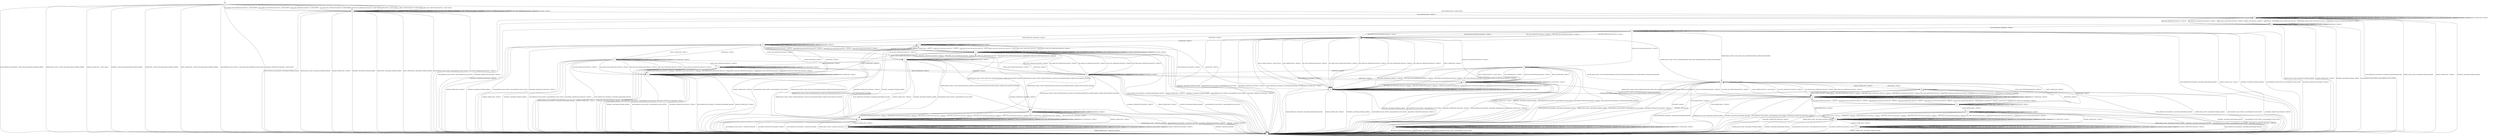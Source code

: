 digraph g {

	s0 [shape="circle" label="s0"];
	s1 [shape="circle" label="s1"];
	s2 [shape="circle" label="s2"];
	s3 [shape="circle" label="s3"];
	s4 [shape="circle" label="s4"];
	s5 [shape="circle" label="s5"];
	s6 [shape="circle" label="s6"];
	s7 [shape="circle" label="s7"];
	s8 [shape="circle" label="s8"];
	s9 [shape="circle" label="s9"];
	s10 [shape="circle" label="s10"];
	s11 [shape="circle" label="s11"];
	s12 [shape="circle" label="s12"];
	s13 [shape="circle" label="s13"];
	s14 [shape="circle" label="s14"];
	s15 [shape="circle" label="s15"];
	s16 [shape="circle" label="s16"];
	s17 [shape="circle" label="s17"];
	s18 [shape="circle" label="s18"];
	s19 [shape="circle" label="s19"];
	s20 [shape="circle" label="s20"];
	s21 [shape="circle" label="s21"];
	s22 [shape="circle" label="s22"];
	s23 [shape="circle" label="s23"];
	s24 [shape="circle" label="s24"];
	s25 [shape="circle" label="s25"];
	s26 [shape="circle" label="s26"];
	s27 [shape="circle" label="s27"];
	s28 [shape="circle" label="s28"];
	s0 -> s2 [label="HELLO_VERIFY_REQUEST / CLIENT_HELLO+"];
	s0 -> s3 [label="ECDH_SERVER_HELLO / CLIENT_HELLO"];
	s0 -> s1 [label="ECDH_SERVER_KEY_EXCHANGE / CLIENT_HELLO|Alert(FATAL,INTERNAL_ERROR)"];
	s0 -> s2 [label="RSA_SIGN_CERTIFICATE_REQUEST / CLIENT_HELLO"];
	s0 -> s2 [label="RSA_FIXED_ECDH_CERTIFICATE_REQUEST / CLIENT_HELLO"];
	s0 -> s2 [label="RSA_FIXED_DH_CERTIFICATE_REQUEST / CLIENT_HELLO"];
	s0 -> s2 [label="DSS_SIGN_CERTIFICATE_REQUEST / CLIENT_HELLO"];
	s0 -> s2 [label="DSS_FIXED_DH_CERTIFICATE_REQUEST / CLIENT_HELLO"];
	s0 -> s2 [label="ECDSA_SIGN_CERTIFICATE_REQUEST / CLIENT_HELLO"];
	s0 -> s1 [label="SERVER_HELLO_DONE / CLIENT_HELLO|Alert(FATAL,INTERNAL_ERROR)"];
	s0 -> s1 [label="CHANGE_CIPHER_SPEC / CLIENT_HELLO"];
	s0 -> s1 [label="FINISHED / CLIENT_HELLO|Alert(FATAL,INTERNAL_ERROR)"];
	s0 -> s2 [label="APPLICATION / CLIENT_HELLO"];
	s0 -> s1 [label="CERTIFICATE / CLIENT_HELLO|Alert(FATAL,INTERNAL_ERROR)"];
	s0 -> s1 [label="EMPTY_CERTIFICATE / CLIENT_HELLO|Alert(FATAL,INTERNAL_ERROR)"];
	s0 -> s1 [label="Alert(WARNING,CLOSE_NOTIFY) / CLIENT_HELLO|Alert(WARNING,CLOSE_NOTIFY)"];
	s0 -> s1 [label="Alert(FATAL,UNEXPECTED_MESSAGE) / CLIENT_HELLO"];
	s1 -> s1 [label="HELLO_VERIFY_REQUEST / TIMEOUT"];
	s1 -> s1 [label="ECDH_SERVER_HELLO / TIMEOUT"];
	s1 -> s1 [label="ECDH_SERVER_KEY_EXCHANGE / TIMEOUT"];
	s1 -> s1 [label="RSA_SIGN_CERTIFICATE_REQUEST / TIMEOUT"];
	s1 -> s1 [label="RSA_FIXED_ECDH_CERTIFICATE_REQUEST / TIMEOUT"];
	s1 -> s1 [label="RSA_FIXED_DH_CERTIFICATE_REQUEST / TIMEOUT"];
	s1 -> s1 [label="DSS_SIGN_CERTIFICATE_REQUEST / TIMEOUT"];
	s1 -> s1 [label="DSS_FIXED_DH_CERTIFICATE_REQUEST / TIMEOUT"];
	s1 -> s1 [label="ECDSA_SIGN_CERTIFICATE_REQUEST / TIMEOUT"];
	s1 -> s1 [label="SERVER_HELLO_DONE / TIMEOUT"];
	s1 -> s1 [label="CHANGE_CIPHER_SPEC / TIMEOUT"];
	s1 -> s1 [label="FINISHED / TIMEOUT"];
	s1 -> s1 [label="APPLICATION / TIMEOUT"];
	s1 -> s1 [label="CERTIFICATE / TIMEOUT"];
	s1 -> s1 [label="EMPTY_CERTIFICATE / TIMEOUT"];
	s1 -> s1 [label="Alert(WARNING,CLOSE_NOTIFY) / TIMEOUT"];
	s1 -> s1 [label="Alert(FATAL,UNEXPECTED_MESSAGE) / TIMEOUT"];
	s2 -> s2 [label="HELLO_VERIFY_REQUEST / CLIENT_HELLO"];
	s2 -> s3 [label="ECDH_SERVER_HELLO / TIMEOUT"];
	s2 -> s1 [label="ECDH_SERVER_KEY_EXCHANGE / Alert(FATAL,INTERNAL_ERROR)"];
	s2 -> s2 [label="RSA_SIGN_CERTIFICATE_REQUEST / TIMEOUT"];
	s2 -> s2 [label="RSA_FIXED_ECDH_CERTIFICATE_REQUEST / TIMEOUT"];
	s2 -> s2 [label="RSA_FIXED_DH_CERTIFICATE_REQUEST / TIMEOUT"];
	s2 -> s2 [label="DSS_SIGN_CERTIFICATE_REQUEST / TIMEOUT"];
	s2 -> s2 [label="DSS_FIXED_DH_CERTIFICATE_REQUEST / TIMEOUT"];
	s2 -> s2 [label="ECDSA_SIGN_CERTIFICATE_REQUEST / TIMEOUT"];
	s2 -> s1 [label="SERVER_HELLO_DONE / Alert(FATAL,INTERNAL_ERROR)"];
	s2 -> s1 [label="CHANGE_CIPHER_SPEC / TIMEOUT"];
	s2 -> s1 [label="FINISHED / Alert(FATAL,INTERNAL_ERROR)"];
	s2 -> s2 [label="APPLICATION / TIMEOUT"];
	s2 -> s1 [label="CERTIFICATE / Alert(FATAL,INTERNAL_ERROR)"];
	s2 -> s1 [label="EMPTY_CERTIFICATE / Alert(FATAL,INTERNAL_ERROR)"];
	s2 -> s1 [label="Alert(WARNING,CLOSE_NOTIFY) / Alert(WARNING,CLOSE_NOTIFY)"];
	s2 -> s1 [label="Alert(FATAL,UNEXPECTED_MESSAGE) / TIMEOUT"];
	s3 -> s3 [label="HELLO_VERIFY_REQUEST / CLIENT_HELLO"];
	s3 -> s3 [label="ECDH_SERVER_HELLO / TIMEOUT"];
	s3 -> s1 [label="ECDH_SERVER_KEY_EXCHANGE / Alert(FATAL,HANDSHAKE_FAILURE)"];
	s3 -> s3 [label="RSA_SIGN_CERTIFICATE_REQUEST / TIMEOUT"];
	s3 -> s3 [label="RSA_FIXED_ECDH_CERTIFICATE_REQUEST / TIMEOUT"];
	s3 -> s3 [label="RSA_FIXED_DH_CERTIFICATE_REQUEST / TIMEOUT"];
	s3 -> s3 [label="DSS_SIGN_CERTIFICATE_REQUEST / TIMEOUT"];
	s3 -> s3 [label="DSS_FIXED_DH_CERTIFICATE_REQUEST / TIMEOUT"];
	s3 -> s3 [label="ECDSA_SIGN_CERTIFICATE_REQUEST / TIMEOUT"];
	s3 -> s1 [label="SERVER_HELLO_DONE / Alert(FATAL,INTERNAL_ERROR)"];
	s3 -> s1 [label="CHANGE_CIPHER_SPEC / TIMEOUT"];
	s3 -> s1 [label="FINISHED / Alert(FATAL,INTERNAL_ERROR)"];
	s3 -> s3 [label="APPLICATION / TIMEOUT"];
	s3 -> s4 [label="CERTIFICATE / TIMEOUT"];
	s3 -> s3 [label="EMPTY_CERTIFICATE / TIMEOUT"];
	s3 -> s1 [label="Alert(WARNING,CLOSE_NOTIFY) / Alert(WARNING,CLOSE_NOTIFY)"];
	s3 -> s1 [label="Alert(FATAL,UNEXPECTED_MESSAGE) / TIMEOUT"];
	s4 -> s4 [label="HELLO_VERIFY_REQUEST / CLIENT_HELLO"];
	s4 -> s4 [label="ECDH_SERVER_HELLO / TIMEOUT"];
	s4 -> s5 [label="ECDH_SERVER_KEY_EXCHANGE / TIMEOUT"];
	s4 -> s3 [label="RSA_SIGN_CERTIFICATE_REQUEST / TIMEOUT"];
	s4 -> s3 [label="RSA_FIXED_ECDH_CERTIFICATE_REQUEST / TIMEOUT"];
	s4 -> s3 [label="RSA_FIXED_DH_CERTIFICATE_REQUEST / TIMEOUT"];
	s4 -> s3 [label="DSS_SIGN_CERTIFICATE_REQUEST / TIMEOUT"];
	s4 -> s3 [label="DSS_FIXED_DH_CERTIFICATE_REQUEST / TIMEOUT"];
	s4 -> s3 [label="ECDSA_SIGN_CERTIFICATE_REQUEST / TIMEOUT"];
	s4 -> s1 [label="SERVER_HELLO_DONE / Alert(FATAL,INTERNAL_ERROR)"];
	s4 -> s1 [label="CHANGE_CIPHER_SPEC / TIMEOUT"];
	s4 -> s1 [label="FINISHED / Alert(FATAL,INTERNAL_ERROR)"];
	s4 -> s4 [label="APPLICATION / TIMEOUT"];
	s4 -> s4 [label="CERTIFICATE / TIMEOUT"];
	s4 -> s3 [label="EMPTY_CERTIFICATE / TIMEOUT"];
	s4 -> s1 [label="Alert(WARNING,CLOSE_NOTIFY) / Alert(WARNING,CLOSE_NOTIFY)"];
	s4 -> s1 [label="Alert(FATAL,UNEXPECTED_MESSAGE) / TIMEOUT"];
	s5 -> s5 [label="HELLO_VERIFY_REQUEST / CLIENT_HELLO"];
	s5 -> s5 [label="ECDH_SERVER_HELLO / TIMEOUT"];
	s5 -> s1 [label="ECDH_SERVER_KEY_EXCHANGE / Alert(FATAL,HANDSHAKE_FAILURE)"];
	s5 -> s6 [label="RSA_SIGN_CERTIFICATE_REQUEST / TIMEOUT"];
	s5 -> s6 [label="RSA_FIXED_ECDH_CERTIFICATE_REQUEST / TIMEOUT"];
	s5 -> s6 [label="RSA_FIXED_DH_CERTIFICATE_REQUEST / TIMEOUT"];
	s5 -> s6 [label="DSS_SIGN_CERTIFICATE_REQUEST / TIMEOUT"];
	s5 -> s6 [label="DSS_FIXED_DH_CERTIFICATE_REQUEST / TIMEOUT"];
	s5 -> s7 [label="ECDSA_SIGN_CERTIFICATE_REQUEST / TIMEOUT"];
	s5 -> s8 [label="SERVER_HELLO_DONE / ECDH_CLIENT_KEY_EXCHANGE|CHANGE_CIPHER_SPEC|FINISHED"];
	s5 -> s1 [label="CHANGE_CIPHER_SPEC / TIMEOUT"];
	s5 -> s1 [label="FINISHED / Alert(FATAL,INTERNAL_ERROR)"];
	s5 -> s5 [label="APPLICATION / TIMEOUT"];
	s5 -> s14 [label="CERTIFICATE / TIMEOUT"];
	s5 -> s5 [label="EMPTY_CERTIFICATE / TIMEOUT"];
	s5 -> s1 [label="Alert(WARNING,CLOSE_NOTIFY) / Alert(WARNING,CLOSE_NOTIFY)"];
	s5 -> s1 [label="Alert(FATAL,UNEXPECTED_MESSAGE) / TIMEOUT"];
	s6 -> s25 [label="HELLO_VERIFY_REQUEST / CLIENT_HELLO"];
	s6 -> s25 [label="ECDH_SERVER_HELLO / TIMEOUT"];
	s6 -> s1 [label="ECDH_SERVER_KEY_EXCHANGE / Alert(FATAL,HANDSHAKE_FAILURE)"];
	s6 -> s25 [label="RSA_SIGN_CERTIFICATE_REQUEST / TIMEOUT"];
	s6 -> s25 [label="RSA_FIXED_ECDH_CERTIFICATE_REQUEST / TIMEOUT"];
	s6 -> s25 [label="RSA_FIXED_DH_CERTIFICATE_REQUEST / TIMEOUT"];
	s6 -> s25 [label="DSS_SIGN_CERTIFICATE_REQUEST / TIMEOUT"];
	s6 -> s25 [label="DSS_FIXED_DH_CERTIFICATE_REQUEST / TIMEOUT"];
	s6 -> s26 [label="ECDSA_SIGN_CERTIFICATE_REQUEST / TIMEOUT"];
	s6 -> s8 [label="SERVER_HELLO_DONE / EMPTY_CERTIFICATE|ECDH_CLIENT_KEY_EXCHANGE|CHANGE_CIPHER_SPEC|FINISHED"];
	s6 -> s1 [label="CHANGE_CIPHER_SPEC / TIMEOUT"];
	s6 -> s1 [label="FINISHED / Alert(FATAL,INTERNAL_ERROR)"];
	s6 -> s6 [label="APPLICATION / TIMEOUT"];
	s6 -> s21 [label="CERTIFICATE / TIMEOUT"];
	s6 -> s25 [label="EMPTY_CERTIFICATE / TIMEOUT"];
	s6 -> s1 [label="Alert(WARNING,CLOSE_NOTIFY) / Alert(WARNING,CLOSE_NOTIFY)"];
	s6 -> s1 [label="Alert(FATAL,UNEXPECTED_MESSAGE) / TIMEOUT"];
	s7 -> s26 [label="HELLO_VERIFY_REQUEST / CLIENT_HELLO"];
	s7 -> s26 [label="ECDH_SERVER_HELLO / TIMEOUT"];
	s7 -> s1 [label="ECDH_SERVER_KEY_EXCHANGE / Alert(FATAL,HANDSHAKE_FAILURE)"];
	s7 -> s25 [label="RSA_SIGN_CERTIFICATE_REQUEST / TIMEOUT"];
	s7 -> s25 [label="RSA_FIXED_ECDH_CERTIFICATE_REQUEST / TIMEOUT"];
	s7 -> s25 [label="RSA_FIXED_DH_CERTIFICATE_REQUEST / TIMEOUT"];
	s7 -> s25 [label="DSS_SIGN_CERTIFICATE_REQUEST / TIMEOUT"];
	s7 -> s25 [label="DSS_FIXED_DH_CERTIFICATE_REQUEST / TIMEOUT"];
	s7 -> s26 [label="ECDSA_SIGN_CERTIFICATE_REQUEST / TIMEOUT"];
	s7 -> s8 [label="SERVER_HELLO_DONE / ECDSA_CERTIFICATE|ECDH_CLIENT_KEY_EXCHANGE|CERTIFICATE_VERIFY|CHANGE_CIPHER_SPEC|FINISHED"];
	s7 -> s1 [label="CHANGE_CIPHER_SPEC / TIMEOUT"];
	s7 -> s1 [label="FINISHED / Alert(FATAL,INTERNAL_ERROR)"];
	s7 -> s7 [label="APPLICATION / TIMEOUT"];
	s7 -> s20 [label="CERTIFICATE / TIMEOUT"];
	s7 -> s26 [label="EMPTY_CERTIFICATE / TIMEOUT"];
	s7 -> s1 [label="Alert(WARNING,CLOSE_NOTIFY) / Alert(WARNING,CLOSE_NOTIFY)"];
	s7 -> s1 [label="Alert(FATAL,UNEXPECTED_MESSAGE) / TIMEOUT"];
	s8 -> s10 [label="HELLO_VERIFY_REQUEST / CLIENT_HELLO"];
	s8 -> s12 [label="ECDH_SERVER_HELLO / TIMEOUT"];
	s8 -> s1 [label="ECDH_SERVER_KEY_EXCHANGE / Alert(FATAL,HANDSHAKE_FAILURE)"];
	s8 -> s10 [label="RSA_SIGN_CERTIFICATE_REQUEST / TIMEOUT"];
	s8 -> s10 [label="RSA_FIXED_ECDH_CERTIFICATE_REQUEST / TIMEOUT"];
	s8 -> s10 [label="RSA_FIXED_DH_CERTIFICATE_REQUEST / TIMEOUT"];
	s8 -> s10 [label="DSS_SIGN_CERTIFICATE_REQUEST / TIMEOUT"];
	s8 -> s10 [label="DSS_FIXED_DH_CERTIFICATE_REQUEST / TIMEOUT"];
	s8 -> s10 [label="ECDSA_SIGN_CERTIFICATE_REQUEST / TIMEOUT"];
	s8 -> s1 [label="SERVER_HELLO_DONE / Alert(FATAL,INTERNAL_ERROR)"];
	s8 -> s8 [label="CHANGE_CIPHER_SPEC / TIMEOUT"];
	s8 -> s24 [label="FINISHED / TIMEOUT"];
	s8 -> s9 [label="APPLICATION / TIMEOUT"];
	s8 -> s11 [label="CERTIFICATE / TIMEOUT"];
	s8 -> s10 [label="EMPTY_CERTIFICATE / TIMEOUT"];
	s8 -> s1 [label="Alert(WARNING,CLOSE_NOTIFY) / Alert(WARNING,CLOSE_NOTIFY)"];
	s8 -> s1 [label="Alert(FATAL,UNEXPECTED_MESSAGE) / TIMEOUT"];
	s9 -> s10 [label="HELLO_VERIFY_REQUEST / CLIENT_HELLO"];
	s9 -> s12 [label="ECDH_SERVER_HELLO / TIMEOUT"];
	s9 -> s1 [label="ECDH_SERVER_KEY_EXCHANGE / Alert(FATAL,HANDSHAKE_FAILURE)"];
	s9 -> s10 [label="RSA_SIGN_CERTIFICATE_REQUEST / TIMEOUT"];
	s9 -> s10 [label="RSA_FIXED_ECDH_CERTIFICATE_REQUEST / TIMEOUT"];
	s9 -> s10 [label="RSA_FIXED_DH_CERTIFICATE_REQUEST / TIMEOUT"];
	s9 -> s10 [label="DSS_SIGN_CERTIFICATE_REQUEST / TIMEOUT"];
	s9 -> s10 [label="DSS_FIXED_DH_CERTIFICATE_REQUEST / TIMEOUT"];
	s9 -> s10 [label="ECDSA_SIGN_CERTIFICATE_REQUEST / TIMEOUT"];
	s9 -> s1 [label="SERVER_HELLO_DONE / Alert(FATAL,INTERNAL_ERROR)"];
	s9 -> s8 [label="CHANGE_CIPHER_SPEC / TIMEOUT"];
	s9 -> s24 [label="FINISHED / APPLICATION"];
	s9 -> s9 [label="APPLICATION / TIMEOUT"];
	s9 -> s11 [label="CERTIFICATE / TIMEOUT"];
	s9 -> s10 [label="EMPTY_CERTIFICATE / TIMEOUT"];
	s9 -> s1 [label="Alert(WARNING,CLOSE_NOTIFY) / Alert(WARNING,CLOSE_NOTIFY)"];
	s9 -> s1 [label="Alert(FATAL,UNEXPECTED_MESSAGE) / TIMEOUT"];
	s10 -> s10 [label="HELLO_VERIFY_REQUEST / CLIENT_HELLO"];
	s10 -> s12 [label="ECDH_SERVER_HELLO / TIMEOUT"];
	s10 -> s1 [label="ECDH_SERVER_KEY_EXCHANGE / Alert(FATAL,HANDSHAKE_FAILURE)"];
	s10 -> s10 [label="RSA_SIGN_CERTIFICATE_REQUEST / TIMEOUT"];
	s10 -> s10 [label="RSA_FIXED_ECDH_CERTIFICATE_REQUEST / TIMEOUT"];
	s10 -> s10 [label="RSA_FIXED_DH_CERTIFICATE_REQUEST / TIMEOUT"];
	s10 -> s10 [label="DSS_SIGN_CERTIFICATE_REQUEST / TIMEOUT"];
	s10 -> s10 [label="DSS_FIXED_DH_CERTIFICATE_REQUEST / TIMEOUT"];
	s10 -> s10 [label="ECDSA_SIGN_CERTIFICATE_REQUEST / TIMEOUT"];
	s10 -> s1 [label="SERVER_HELLO_DONE / Alert(FATAL,INTERNAL_ERROR)"];
	s10 -> s10 [label="CHANGE_CIPHER_SPEC / TIMEOUT"];
	s10 -> s1 [label="FINISHED / Alert(FATAL,HANDSHAKE_FAILURE)"];
	s10 -> s10 [label="APPLICATION / TIMEOUT"];
	s10 -> s11 [label="CERTIFICATE / TIMEOUT"];
	s10 -> s10 [label="EMPTY_CERTIFICATE / TIMEOUT"];
	s10 -> s1 [label="Alert(WARNING,CLOSE_NOTIFY) / Alert(WARNING,CLOSE_NOTIFY)"];
	s10 -> s1 [label="Alert(FATAL,UNEXPECTED_MESSAGE) / TIMEOUT"];
	s11 -> s11 [label="HELLO_VERIFY_REQUEST / CLIENT_HELLO"];
	s11 -> s22 [label="ECDH_SERVER_HELLO / TIMEOUT"];
	s11 -> s10 [label="ECDH_SERVER_KEY_EXCHANGE / TIMEOUT"];
	s11 -> s10 [label="RSA_SIGN_CERTIFICATE_REQUEST / TIMEOUT"];
	s11 -> s10 [label="RSA_FIXED_ECDH_CERTIFICATE_REQUEST / TIMEOUT"];
	s11 -> s10 [label="RSA_FIXED_DH_CERTIFICATE_REQUEST / TIMEOUT"];
	s11 -> s10 [label="DSS_SIGN_CERTIFICATE_REQUEST / TIMEOUT"];
	s11 -> s10 [label="DSS_FIXED_DH_CERTIFICATE_REQUEST / TIMEOUT"];
	s11 -> s10 [label="ECDSA_SIGN_CERTIFICATE_REQUEST / TIMEOUT"];
	s11 -> s1 [label="SERVER_HELLO_DONE / Alert(FATAL,INTERNAL_ERROR)"];
	s11 -> s11 [label="CHANGE_CIPHER_SPEC / TIMEOUT"];
	s11 -> s1 [label="FINISHED / Alert(FATAL,HANDSHAKE_FAILURE)"];
	s11 -> s11 [label="APPLICATION / TIMEOUT"];
	s11 -> s11 [label="CERTIFICATE / TIMEOUT"];
	s11 -> s10 [label="EMPTY_CERTIFICATE / TIMEOUT"];
	s11 -> s1 [label="Alert(WARNING,CLOSE_NOTIFY) / Alert(WARNING,CLOSE_NOTIFY)"];
	s11 -> s1 [label="Alert(FATAL,UNEXPECTED_MESSAGE) / TIMEOUT"];
	s12 -> s12 [label="HELLO_VERIFY_REQUEST / CLIENT_HELLO"];
	s12 -> s12 [label="ECDH_SERVER_HELLO / TIMEOUT"];
	s12 -> s1 [label="ECDH_SERVER_KEY_EXCHANGE / Alert(FATAL,HANDSHAKE_FAILURE)"];
	s12 -> s12 [label="RSA_SIGN_CERTIFICATE_REQUEST / TIMEOUT"];
	s12 -> s12 [label="RSA_FIXED_ECDH_CERTIFICATE_REQUEST / TIMEOUT"];
	s12 -> s12 [label="RSA_FIXED_DH_CERTIFICATE_REQUEST / TIMEOUT"];
	s12 -> s12 [label="DSS_SIGN_CERTIFICATE_REQUEST / TIMEOUT"];
	s12 -> s12 [label="DSS_FIXED_DH_CERTIFICATE_REQUEST / TIMEOUT"];
	s12 -> s12 [label="ECDSA_SIGN_CERTIFICATE_REQUEST / TIMEOUT"];
	s12 -> s1 [label="SERVER_HELLO_DONE / Alert(FATAL,INTERNAL_ERROR)"];
	s12 -> s13 [label="CHANGE_CIPHER_SPEC / TIMEOUT"];
	s12 -> s1 [label="FINISHED / Alert(FATAL,HANDSHAKE_FAILURE)"];
	s12 -> s12 [label="APPLICATION / TIMEOUT"];
	s12 -> s22 [label="CERTIFICATE / TIMEOUT"];
	s12 -> s12 [label="EMPTY_CERTIFICATE / TIMEOUT"];
	s12 -> s1 [label="Alert(WARNING,CLOSE_NOTIFY) / Alert(WARNING,CLOSE_NOTIFY)"];
	s12 -> s1 [label="Alert(FATAL,UNEXPECTED_MESSAGE) / TIMEOUT"];
	s13 -> s13 [label="HELLO_VERIFY_REQUEST / TIMEOUT"];
	s13 -> s13 [label="ECDH_SERVER_HELLO / TIMEOUT"];
	s13 -> s13 [label="ECDH_SERVER_KEY_EXCHANGE / TIMEOUT"];
	s13 -> s13 [label="RSA_SIGN_CERTIFICATE_REQUEST / TIMEOUT"];
	s13 -> s13 [label="RSA_FIXED_ECDH_CERTIFICATE_REQUEST / TIMEOUT"];
	s13 -> s13 [label="RSA_FIXED_DH_CERTIFICATE_REQUEST / TIMEOUT"];
	s13 -> s13 [label="DSS_SIGN_CERTIFICATE_REQUEST / TIMEOUT"];
	s13 -> s13 [label="DSS_FIXED_DH_CERTIFICATE_REQUEST / TIMEOUT"];
	s13 -> s13 [label="ECDSA_SIGN_CERTIFICATE_REQUEST / TIMEOUT"];
	s13 -> s13 [label="SERVER_HELLO_DONE / TIMEOUT"];
	s13 -> s1 [label="CHANGE_CIPHER_SPEC / Alert(FATAL,INTERNAL_ERROR)"];
	s13 -> s13 [label="FINISHED / TIMEOUT"];
	s13 -> s13 [label="APPLICATION / TIMEOUT"];
	s13 -> s13 [label="CERTIFICATE / TIMEOUT"];
	s13 -> s13 [label="EMPTY_CERTIFICATE / TIMEOUT"];
	s13 -> s13 [label="Alert(WARNING,CLOSE_NOTIFY) / TIMEOUT"];
	s13 -> s13 [label="Alert(FATAL,UNEXPECTED_MESSAGE) / TIMEOUT"];
	s14 -> s14 [label="HELLO_VERIFY_REQUEST / CLIENT_HELLO"];
	s14 -> s14 [label="ECDH_SERVER_HELLO / TIMEOUT"];
	s14 -> s5 [label="ECDH_SERVER_KEY_EXCHANGE / TIMEOUT"];
	s14 -> s16 [label="RSA_SIGN_CERTIFICATE_REQUEST / TIMEOUT"];
	s14 -> s16 [label="RSA_FIXED_ECDH_CERTIFICATE_REQUEST / TIMEOUT"];
	s14 -> s16 [label="RSA_FIXED_DH_CERTIFICATE_REQUEST / TIMEOUT"];
	s14 -> s16 [label="DSS_SIGN_CERTIFICATE_REQUEST / TIMEOUT"];
	s14 -> s16 [label="DSS_FIXED_DH_CERTIFICATE_REQUEST / TIMEOUT"];
	s14 -> s17 [label="ECDSA_SIGN_CERTIFICATE_REQUEST / TIMEOUT"];
	s14 -> s18 [label="SERVER_HELLO_DONE / ECDH_CLIENT_KEY_EXCHANGE|CHANGE_CIPHER_SPEC|UNKNOWN_MESSAGE"];
	s14 -> s1 [label="CHANGE_CIPHER_SPEC / TIMEOUT"];
	s14 -> s1 [label="FINISHED / Alert(FATAL,INTERNAL_ERROR)"];
	s14 -> s14 [label="APPLICATION / TIMEOUT"];
	s14 -> s14 [label="CERTIFICATE / TIMEOUT"];
	s14 -> s15 [label="EMPTY_CERTIFICATE / TIMEOUT"];
	s14 -> s1 [label="Alert(WARNING,CLOSE_NOTIFY) / Alert(WARNING,CLOSE_NOTIFY)"];
	s14 -> s1 [label="Alert(FATAL,UNEXPECTED_MESSAGE) / TIMEOUT"];
	s15 -> s15 [label="HELLO_VERIFY_REQUEST / CLIENT_HELLO"];
	s15 -> s15 [label="ECDH_SERVER_HELLO / TIMEOUT"];
	s15 -> s1 [label="ECDH_SERVER_KEY_EXCHANGE / Alert(FATAL,HANDSHAKE_FAILURE)"];
	s15 -> s28 [label="RSA_SIGN_CERTIFICATE_REQUEST / TIMEOUT"];
	s15 -> s28 [label="RSA_FIXED_ECDH_CERTIFICATE_REQUEST / TIMEOUT"];
	s15 -> s28 [label="RSA_FIXED_DH_CERTIFICATE_REQUEST / TIMEOUT"];
	s15 -> s28 [label="DSS_SIGN_CERTIFICATE_REQUEST / TIMEOUT"];
	s15 -> s28 [label="DSS_FIXED_DH_CERTIFICATE_REQUEST / TIMEOUT"];
	s15 -> s27 [label="ECDSA_SIGN_CERTIFICATE_REQUEST / TIMEOUT"];
	s15 -> s23 [label="SERVER_HELLO_DONE / ECDH_CLIENT_KEY_EXCHANGE|CHANGE_CIPHER_SPEC|UNKNOWN_MESSAGE"];
	s15 -> s1 [label="CHANGE_CIPHER_SPEC / TIMEOUT"];
	s15 -> s1 [label="FINISHED / Alert(FATAL,INTERNAL_ERROR)"];
	s15 -> s15 [label="APPLICATION / TIMEOUT"];
	s15 -> s14 [label="CERTIFICATE / TIMEOUT"];
	s15 -> s15 [label="EMPTY_CERTIFICATE / TIMEOUT"];
	s15 -> s1 [label="Alert(WARNING,CLOSE_NOTIFY) / Alert(WARNING,CLOSE_NOTIFY)"];
	s15 -> s1 [label="Alert(FATAL,UNEXPECTED_MESSAGE) / TIMEOUT"];
	s16 -> s16 [label="HELLO_VERIFY_REQUEST / CLIENT_HELLO"];
	s16 -> s16 [label="ECDH_SERVER_HELLO / TIMEOUT"];
	s16 -> s1 [label="ECDH_SERVER_KEY_EXCHANGE / Alert(FATAL,HANDSHAKE_FAILURE)"];
	s16 -> s16 [label="RSA_SIGN_CERTIFICATE_REQUEST / TIMEOUT"];
	s16 -> s16 [label="RSA_FIXED_ECDH_CERTIFICATE_REQUEST / TIMEOUT"];
	s16 -> s16 [label="RSA_FIXED_DH_CERTIFICATE_REQUEST / TIMEOUT"];
	s16 -> s16 [label="DSS_SIGN_CERTIFICATE_REQUEST / TIMEOUT"];
	s16 -> s16 [label="DSS_FIXED_DH_CERTIFICATE_REQUEST / TIMEOUT"];
	s16 -> s17 [label="ECDSA_SIGN_CERTIFICATE_REQUEST / TIMEOUT"];
	s16 -> s23 [label="SERVER_HELLO_DONE / EMPTY_CERTIFICATE|ECDH_CLIENT_KEY_EXCHANGE|CHANGE_CIPHER_SPEC|UNKNOWN_MESSAGE"];
	s16 -> s1 [label="CHANGE_CIPHER_SPEC / TIMEOUT"];
	s16 -> s1 [label="FINISHED / Alert(FATAL,INTERNAL_ERROR)"];
	s16 -> s16 [label="APPLICATION / TIMEOUT"];
	s16 -> s21 [label="CERTIFICATE / TIMEOUT"];
	s16 -> s28 [label="EMPTY_CERTIFICATE / TIMEOUT"];
	s16 -> s1 [label="Alert(WARNING,CLOSE_NOTIFY) / Alert(WARNING,CLOSE_NOTIFY)"];
	s16 -> s1 [label="Alert(FATAL,UNEXPECTED_MESSAGE) / TIMEOUT"];
	s17 -> s17 [label="HELLO_VERIFY_REQUEST / CLIENT_HELLO"];
	s17 -> s17 [label="ECDH_SERVER_HELLO / TIMEOUT"];
	s17 -> s1 [label="ECDH_SERVER_KEY_EXCHANGE / Alert(FATAL,HANDSHAKE_FAILURE)"];
	s17 -> s16 [label="RSA_SIGN_CERTIFICATE_REQUEST / TIMEOUT"];
	s17 -> s16 [label="RSA_FIXED_ECDH_CERTIFICATE_REQUEST / TIMEOUT"];
	s17 -> s16 [label="RSA_FIXED_DH_CERTIFICATE_REQUEST / TIMEOUT"];
	s17 -> s16 [label="DSS_SIGN_CERTIFICATE_REQUEST / TIMEOUT"];
	s17 -> s16 [label="DSS_FIXED_DH_CERTIFICATE_REQUEST / TIMEOUT"];
	s17 -> s17 [label="ECDSA_SIGN_CERTIFICATE_REQUEST / TIMEOUT"];
	s17 -> s18 [label="SERVER_HELLO_DONE / ECDSA_CERTIFICATE|ECDH_CLIENT_KEY_EXCHANGE|CERTIFICATE_VERIFY|CHANGE_CIPHER_SPEC|UNKNOWN_MESSAGE"];
	s17 -> s1 [label="CHANGE_CIPHER_SPEC / TIMEOUT"];
	s17 -> s1 [label="FINISHED / Alert(FATAL,INTERNAL_ERROR)"];
	s17 -> s17 [label="APPLICATION / TIMEOUT"];
	s17 -> s20 [label="CERTIFICATE / TIMEOUT"];
	s17 -> s27 [label="EMPTY_CERTIFICATE / TIMEOUT"];
	s17 -> s1 [label="Alert(WARNING,CLOSE_NOTIFY) / Alert(WARNING,CLOSE_NOTIFY)"];
	s17 -> s1 [label="Alert(FATAL,UNEXPECTED_MESSAGE) / TIMEOUT"];
	s18 -> s18 [label="HELLO_VERIFY_REQUEST / UNKNOWN_MESSAGE"];
	s18 -> s18 [label="ECDH_SERVER_HELLO / TIMEOUT"];
	s18 -> s23 [label="ECDH_SERVER_KEY_EXCHANGE / TIMEOUT"];
	s18 -> s23 [label="RSA_SIGN_CERTIFICATE_REQUEST / TIMEOUT"];
	s18 -> s23 [label="RSA_FIXED_ECDH_CERTIFICATE_REQUEST / TIMEOUT"];
	s18 -> s23 [label="RSA_FIXED_DH_CERTIFICATE_REQUEST / TIMEOUT"];
	s18 -> s23 [label="DSS_SIGN_CERTIFICATE_REQUEST / TIMEOUT"];
	s18 -> s23 [label="DSS_FIXED_DH_CERTIFICATE_REQUEST / TIMEOUT"];
	s18 -> s23 [label="ECDSA_SIGN_CERTIFICATE_REQUEST / TIMEOUT"];
	s18 -> s1 [label="SERVER_HELLO_DONE / UNKNOWN_MESSAGE"];
	s18 -> s19 [label="CHANGE_CIPHER_SPEC / TIMEOUT"];
	s18 -> s1 [label="FINISHED / UNKNOWN_MESSAGE"];
	s18 -> s18 [label="APPLICATION / TIMEOUT"];
	s18 -> s18 [label="CERTIFICATE / TIMEOUT"];
	s18 -> s23 [label="EMPTY_CERTIFICATE / TIMEOUT"];
	s18 -> s1 [label="Alert(WARNING,CLOSE_NOTIFY) / UNKNOWN_MESSAGE"];
	s18 -> s1 [label="Alert(FATAL,UNEXPECTED_MESSAGE) / TIMEOUT"];
	s19 -> s19 [label="HELLO_VERIFY_REQUEST / TIMEOUT"];
	s19 -> s19 [label="ECDH_SERVER_HELLO / TIMEOUT"];
	s19 -> s19 [label="ECDH_SERVER_KEY_EXCHANGE / TIMEOUT"];
	s19 -> s19 [label="RSA_SIGN_CERTIFICATE_REQUEST / TIMEOUT"];
	s19 -> s19 [label="RSA_FIXED_ECDH_CERTIFICATE_REQUEST / TIMEOUT"];
	s19 -> s19 [label="RSA_FIXED_DH_CERTIFICATE_REQUEST / TIMEOUT"];
	s19 -> s19 [label="DSS_SIGN_CERTIFICATE_REQUEST / TIMEOUT"];
	s19 -> s19 [label="DSS_FIXED_DH_CERTIFICATE_REQUEST / TIMEOUT"];
	s19 -> s19 [label="ECDSA_SIGN_CERTIFICATE_REQUEST / TIMEOUT"];
	s19 -> s19 [label="SERVER_HELLO_DONE / TIMEOUT"];
	s19 -> s1 [label="CHANGE_CIPHER_SPEC / UNKNOWN_MESSAGE"];
	s19 -> s19 [label="FINISHED / TIMEOUT"];
	s19 -> s19 [label="APPLICATION / TIMEOUT"];
	s19 -> s19 [label="CERTIFICATE / TIMEOUT"];
	s19 -> s19 [label="EMPTY_CERTIFICATE / TIMEOUT"];
	s19 -> s19 [label="Alert(WARNING,CLOSE_NOTIFY) / TIMEOUT"];
	s19 -> s19 [label="Alert(FATAL,UNEXPECTED_MESSAGE) / TIMEOUT"];
	s20 -> s20 [label="HELLO_VERIFY_REQUEST / CLIENT_HELLO"];
	s20 -> s20 [label="ECDH_SERVER_HELLO / TIMEOUT"];
	s20 -> s26 [label="ECDH_SERVER_KEY_EXCHANGE / TIMEOUT"];
	s20 -> s16 [label="RSA_SIGN_CERTIFICATE_REQUEST / TIMEOUT"];
	s20 -> s16 [label="RSA_FIXED_ECDH_CERTIFICATE_REQUEST / TIMEOUT"];
	s20 -> s16 [label="RSA_FIXED_DH_CERTIFICATE_REQUEST / TIMEOUT"];
	s20 -> s16 [label="DSS_SIGN_CERTIFICATE_REQUEST / TIMEOUT"];
	s20 -> s16 [label="DSS_FIXED_DH_CERTIFICATE_REQUEST / TIMEOUT"];
	s20 -> s17 [label="ECDSA_SIGN_CERTIFICATE_REQUEST / TIMEOUT"];
	s20 -> s18 [label="SERVER_HELLO_DONE / ECDSA_CERTIFICATE|ECDH_CLIENT_KEY_EXCHANGE|CERTIFICATE_VERIFY|CHANGE_CIPHER_SPEC|UNKNOWN_MESSAGE"];
	s20 -> s1 [label="CHANGE_CIPHER_SPEC / TIMEOUT"];
	s20 -> s1 [label="FINISHED / Alert(FATAL,INTERNAL_ERROR)"];
	s20 -> s20 [label="APPLICATION / TIMEOUT"];
	s20 -> s20 [label="CERTIFICATE / TIMEOUT"];
	s20 -> s27 [label="EMPTY_CERTIFICATE / TIMEOUT"];
	s20 -> s1 [label="Alert(WARNING,CLOSE_NOTIFY) / Alert(WARNING,CLOSE_NOTIFY)"];
	s20 -> s1 [label="Alert(FATAL,UNEXPECTED_MESSAGE) / TIMEOUT"];
	s21 -> s21 [label="HELLO_VERIFY_REQUEST / CLIENT_HELLO"];
	s21 -> s21 [label="ECDH_SERVER_HELLO / TIMEOUT"];
	s21 -> s25 [label="ECDH_SERVER_KEY_EXCHANGE / TIMEOUT"];
	s21 -> s16 [label="RSA_SIGN_CERTIFICATE_REQUEST / TIMEOUT"];
	s21 -> s16 [label="RSA_FIXED_ECDH_CERTIFICATE_REQUEST / TIMEOUT"];
	s21 -> s16 [label="RSA_FIXED_DH_CERTIFICATE_REQUEST / TIMEOUT"];
	s21 -> s16 [label="DSS_SIGN_CERTIFICATE_REQUEST / TIMEOUT"];
	s21 -> s16 [label="DSS_FIXED_DH_CERTIFICATE_REQUEST / TIMEOUT"];
	s21 -> s17 [label="ECDSA_SIGN_CERTIFICATE_REQUEST / TIMEOUT"];
	s21 -> s18 [label="SERVER_HELLO_DONE / EMPTY_CERTIFICATE|ECDH_CLIENT_KEY_EXCHANGE|CHANGE_CIPHER_SPEC|UNKNOWN_MESSAGE"];
	s21 -> s1 [label="CHANGE_CIPHER_SPEC / TIMEOUT"];
	s21 -> s1 [label="FINISHED / Alert(FATAL,INTERNAL_ERROR)"];
	s21 -> s21 [label="APPLICATION / TIMEOUT"];
	s21 -> s21 [label="CERTIFICATE / TIMEOUT"];
	s21 -> s28 [label="EMPTY_CERTIFICATE / TIMEOUT"];
	s21 -> s1 [label="Alert(WARNING,CLOSE_NOTIFY) / Alert(WARNING,CLOSE_NOTIFY)"];
	s21 -> s1 [label="Alert(FATAL,UNEXPECTED_MESSAGE) / TIMEOUT"];
	s22 -> s22 [label="HELLO_VERIFY_REQUEST / CLIENT_HELLO"];
	s22 -> s22 [label="ECDH_SERVER_HELLO / TIMEOUT"];
	s22 -> s12 [label="ECDH_SERVER_KEY_EXCHANGE / TIMEOUT"];
	s22 -> s12 [label="RSA_SIGN_CERTIFICATE_REQUEST / TIMEOUT"];
	s22 -> s12 [label="RSA_FIXED_ECDH_CERTIFICATE_REQUEST / TIMEOUT"];
	s22 -> s12 [label="RSA_FIXED_DH_CERTIFICATE_REQUEST / TIMEOUT"];
	s22 -> s12 [label="DSS_SIGN_CERTIFICATE_REQUEST / TIMEOUT"];
	s22 -> s12 [label="DSS_FIXED_DH_CERTIFICATE_REQUEST / TIMEOUT"];
	s22 -> s12 [label="ECDSA_SIGN_CERTIFICATE_REQUEST / TIMEOUT"];
	s22 -> s1 [label="SERVER_HELLO_DONE / Alert(FATAL,INTERNAL_ERROR)"];
	s22 -> s13 [label="CHANGE_CIPHER_SPEC / TIMEOUT"];
	s22 -> s1 [label="FINISHED / Alert(FATAL,HANDSHAKE_FAILURE)"];
	s22 -> s22 [label="APPLICATION / TIMEOUT"];
	s22 -> s22 [label="CERTIFICATE / TIMEOUT"];
	s22 -> s12 [label="EMPTY_CERTIFICATE / TIMEOUT"];
	s22 -> s1 [label="Alert(WARNING,CLOSE_NOTIFY) / Alert(WARNING,CLOSE_NOTIFY)"];
	s22 -> s1 [label="Alert(FATAL,UNEXPECTED_MESSAGE) / TIMEOUT"];
	s23 -> s23 [label="HELLO_VERIFY_REQUEST / UNKNOWN_MESSAGE"];
	s23 -> s23 [label="ECDH_SERVER_HELLO / TIMEOUT"];
	s23 -> s1 [label="ECDH_SERVER_KEY_EXCHANGE / UNKNOWN_MESSAGE"];
	s23 -> s23 [label="RSA_SIGN_CERTIFICATE_REQUEST / TIMEOUT"];
	s23 -> s23 [label="RSA_FIXED_ECDH_CERTIFICATE_REQUEST / TIMEOUT"];
	s23 -> s23 [label="RSA_FIXED_DH_CERTIFICATE_REQUEST / TIMEOUT"];
	s23 -> s23 [label="DSS_SIGN_CERTIFICATE_REQUEST / TIMEOUT"];
	s23 -> s23 [label="DSS_FIXED_DH_CERTIFICATE_REQUEST / TIMEOUT"];
	s23 -> s23 [label="ECDSA_SIGN_CERTIFICATE_REQUEST / TIMEOUT"];
	s23 -> s1 [label="SERVER_HELLO_DONE / UNKNOWN_MESSAGE"];
	s23 -> s19 [label="CHANGE_CIPHER_SPEC / TIMEOUT"];
	s23 -> s1 [label="FINISHED / UNKNOWN_MESSAGE"];
	s23 -> s23 [label="APPLICATION / TIMEOUT"];
	s23 -> s18 [label="CERTIFICATE / TIMEOUT"];
	s23 -> s23 [label="EMPTY_CERTIFICATE / TIMEOUT"];
	s23 -> s1 [label="Alert(WARNING,CLOSE_NOTIFY) / UNKNOWN_MESSAGE"];
	s23 -> s1 [label="Alert(FATAL,UNEXPECTED_MESSAGE) / TIMEOUT"];
	s24 -> s24 [label="HELLO_VERIFY_REQUEST / TIMEOUT"];
	s24 -> s24 [label="ECDH_SERVER_HELLO / TIMEOUT"];
	s24 -> s24 [label="ECDH_SERVER_KEY_EXCHANGE / TIMEOUT"];
	s24 -> s24 [label="RSA_SIGN_CERTIFICATE_REQUEST / TIMEOUT"];
	s24 -> s24 [label="RSA_FIXED_ECDH_CERTIFICATE_REQUEST / TIMEOUT"];
	s24 -> s24 [label="RSA_FIXED_DH_CERTIFICATE_REQUEST / TIMEOUT"];
	s24 -> s24 [label="DSS_SIGN_CERTIFICATE_REQUEST / TIMEOUT"];
	s24 -> s24 [label="DSS_FIXED_DH_CERTIFICATE_REQUEST / TIMEOUT"];
	s24 -> s24 [label="ECDSA_SIGN_CERTIFICATE_REQUEST / TIMEOUT"];
	s24 -> s24 [label="SERVER_HELLO_DONE / TIMEOUT"];
	s24 -> s1 [label="CHANGE_CIPHER_SPEC / TIMEOUT"];
	s24 -> s24 [label="FINISHED / TIMEOUT"];
	s24 -> s24 [label="APPLICATION / APPLICATION"];
	s24 -> s24 [label="CERTIFICATE / TIMEOUT"];
	s24 -> s24 [label="EMPTY_CERTIFICATE / TIMEOUT"];
	s24 -> s1 [label="Alert(WARNING,CLOSE_NOTIFY) / Alert(WARNING,CLOSE_NOTIFY)"];
	s24 -> s1 [label="Alert(FATAL,UNEXPECTED_MESSAGE) / TIMEOUT"];
	s25 -> s25 [label="HELLO_VERIFY_REQUEST / CLIENT_HELLO"];
	s25 -> s25 [label="ECDH_SERVER_HELLO / TIMEOUT"];
	s25 -> s1 [label="ECDH_SERVER_KEY_EXCHANGE / Alert(FATAL,HANDSHAKE_FAILURE)"];
	s25 -> s25 [label="RSA_SIGN_CERTIFICATE_REQUEST / TIMEOUT"];
	s25 -> s25 [label="RSA_FIXED_ECDH_CERTIFICATE_REQUEST / TIMEOUT"];
	s25 -> s25 [label="RSA_FIXED_DH_CERTIFICATE_REQUEST / TIMEOUT"];
	s25 -> s25 [label="DSS_SIGN_CERTIFICATE_REQUEST / TIMEOUT"];
	s25 -> s25 [label="DSS_FIXED_DH_CERTIFICATE_REQUEST / TIMEOUT"];
	s25 -> s26 [label="ECDSA_SIGN_CERTIFICATE_REQUEST / TIMEOUT"];
	s25 -> s10 [label="SERVER_HELLO_DONE / EMPTY_CERTIFICATE|ECDH_CLIENT_KEY_EXCHANGE|CHANGE_CIPHER_SPEC|FINISHED"];
	s25 -> s1 [label="CHANGE_CIPHER_SPEC / TIMEOUT"];
	s25 -> s1 [label="FINISHED / Alert(FATAL,INTERNAL_ERROR)"];
	s25 -> s25 [label="APPLICATION / TIMEOUT"];
	s25 -> s21 [label="CERTIFICATE / TIMEOUT"];
	s25 -> s25 [label="EMPTY_CERTIFICATE / TIMEOUT"];
	s25 -> s1 [label="Alert(WARNING,CLOSE_NOTIFY) / Alert(WARNING,CLOSE_NOTIFY)"];
	s25 -> s1 [label="Alert(FATAL,UNEXPECTED_MESSAGE) / TIMEOUT"];
	s26 -> s26 [label="HELLO_VERIFY_REQUEST / CLIENT_HELLO"];
	s26 -> s26 [label="ECDH_SERVER_HELLO / TIMEOUT"];
	s26 -> s1 [label="ECDH_SERVER_KEY_EXCHANGE / Alert(FATAL,HANDSHAKE_FAILURE)"];
	s26 -> s25 [label="RSA_SIGN_CERTIFICATE_REQUEST / TIMEOUT"];
	s26 -> s25 [label="RSA_FIXED_ECDH_CERTIFICATE_REQUEST / TIMEOUT"];
	s26 -> s25 [label="RSA_FIXED_DH_CERTIFICATE_REQUEST / TIMEOUT"];
	s26 -> s25 [label="DSS_SIGN_CERTIFICATE_REQUEST / TIMEOUT"];
	s26 -> s25 [label="DSS_FIXED_DH_CERTIFICATE_REQUEST / TIMEOUT"];
	s26 -> s26 [label="ECDSA_SIGN_CERTIFICATE_REQUEST / TIMEOUT"];
	s26 -> s10 [label="SERVER_HELLO_DONE / ECDSA_CERTIFICATE|ECDH_CLIENT_KEY_EXCHANGE|CERTIFICATE_VERIFY|CHANGE_CIPHER_SPEC|FINISHED"];
	s26 -> s1 [label="CHANGE_CIPHER_SPEC / TIMEOUT"];
	s26 -> s1 [label="FINISHED / Alert(FATAL,INTERNAL_ERROR)"];
	s26 -> s26 [label="APPLICATION / TIMEOUT"];
	s26 -> s20 [label="CERTIFICATE / TIMEOUT"];
	s26 -> s26 [label="EMPTY_CERTIFICATE / TIMEOUT"];
	s26 -> s1 [label="Alert(WARNING,CLOSE_NOTIFY) / Alert(WARNING,CLOSE_NOTIFY)"];
	s26 -> s1 [label="Alert(FATAL,UNEXPECTED_MESSAGE) / TIMEOUT"];
	s27 -> s27 [label="HELLO_VERIFY_REQUEST / CLIENT_HELLO"];
	s27 -> s27 [label="ECDH_SERVER_HELLO / TIMEOUT"];
	s27 -> s1 [label="ECDH_SERVER_KEY_EXCHANGE / Alert(FATAL,HANDSHAKE_FAILURE)"];
	s27 -> s28 [label="RSA_SIGN_CERTIFICATE_REQUEST / TIMEOUT"];
	s27 -> s28 [label="RSA_FIXED_ECDH_CERTIFICATE_REQUEST / TIMEOUT"];
	s27 -> s28 [label="RSA_FIXED_DH_CERTIFICATE_REQUEST / TIMEOUT"];
	s27 -> s28 [label="DSS_SIGN_CERTIFICATE_REQUEST / TIMEOUT"];
	s27 -> s28 [label="DSS_FIXED_DH_CERTIFICATE_REQUEST / TIMEOUT"];
	s27 -> s27 [label="ECDSA_SIGN_CERTIFICATE_REQUEST / TIMEOUT"];
	s27 -> s23 [label="SERVER_HELLO_DONE / ECDSA_CERTIFICATE|ECDH_CLIENT_KEY_EXCHANGE|CERTIFICATE_VERIFY|CHANGE_CIPHER_SPEC|UNKNOWN_MESSAGE"];
	s27 -> s1 [label="CHANGE_CIPHER_SPEC / TIMEOUT"];
	s27 -> s1 [label="FINISHED / Alert(FATAL,INTERNAL_ERROR)"];
	s27 -> s27 [label="APPLICATION / TIMEOUT"];
	s27 -> s20 [label="CERTIFICATE / TIMEOUT"];
	s27 -> s27 [label="EMPTY_CERTIFICATE / TIMEOUT"];
	s27 -> s1 [label="Alert(WARNING,CLOSE_NOTIFY) / Alert(WARNING,CLOSE_NOTIFY)"];
	s27 -> s1 [label="Alert(FATAL,UNEXPECTED_MESSAGE) / TIMEOUT"];
	s28 -> s28 [label="HELLO_VERIFY_REQUEST / CLIENT_HELLO"];
	s28 -> s28 [label="ECDH_SERVER_HELLO / TIMEOUT"];
	s28 -> s1 [label="ECDH_SERVER_KEY_EXCHANGE / Alert(FATAL,HANDSHAKE_FAILURE)"];
	s28 -> s28 [label="RSA_SIGN_CERTIFICATE_REQUEST / TIMEOUT"];
	s28 -> s28 [label="RSA_FIXED_ECDH_CERTIFICATE_REQUEST / TIMEOUT"];
	s28 -> s28 [label="RSA_FIXED_DH_CERTIFICATE_REQUEST / TIMEOUT"];
	s28 -> s28 [label="DSS_SIGN_CERTIFICATE_REQUEST / TIMEOUT"];
	s28 -> s28 [label="DSS_FIXED_DH_CERTIFICATE_REQUEST / TIMEOUT"];
	s28 -> s27 [label="ECDSA_SIGN_CERTIFICATE_REQUEST / TIMEOUT"];
	s28 -> s23 [label="SERVER_HELLO_DONE / EMPTY_CERTIFICATE|ECDH_CLIENT_KEY_EXCHANGE|CHANGE_CIPHER_SPEC|UNKNOWN_MESSAGE"];
	s28 -> s1 [label="CHANGE_CIPHER_SPEC / TIMEOUT"];
	s28 -> s1 [label="FINISHED / Alert(FATAL,INTERNAL_ERROR)"];
	s28 -> s28 [label="APPLICATION / TIMEOUT"];
	s28 -> s21 [label="CERTIFICATE / TIMEOUT"];
	s28 -> s28 [label="EMPTY_CERTIFICATE / TIMEOUT"];
	s28 -> s1 [label="Alert(WARNING,CLOSE_NOTIFY) / Alert(WARNING,CLOSE_NOTIFY)"];
	s28 -> s1 [label="Alert(FATAL,UNEXPECTED_MESSAGE) / TIMEOUT"];

__start0 [label="" shape="none" width="0" height="0"];
__start0 -> s0;

}
